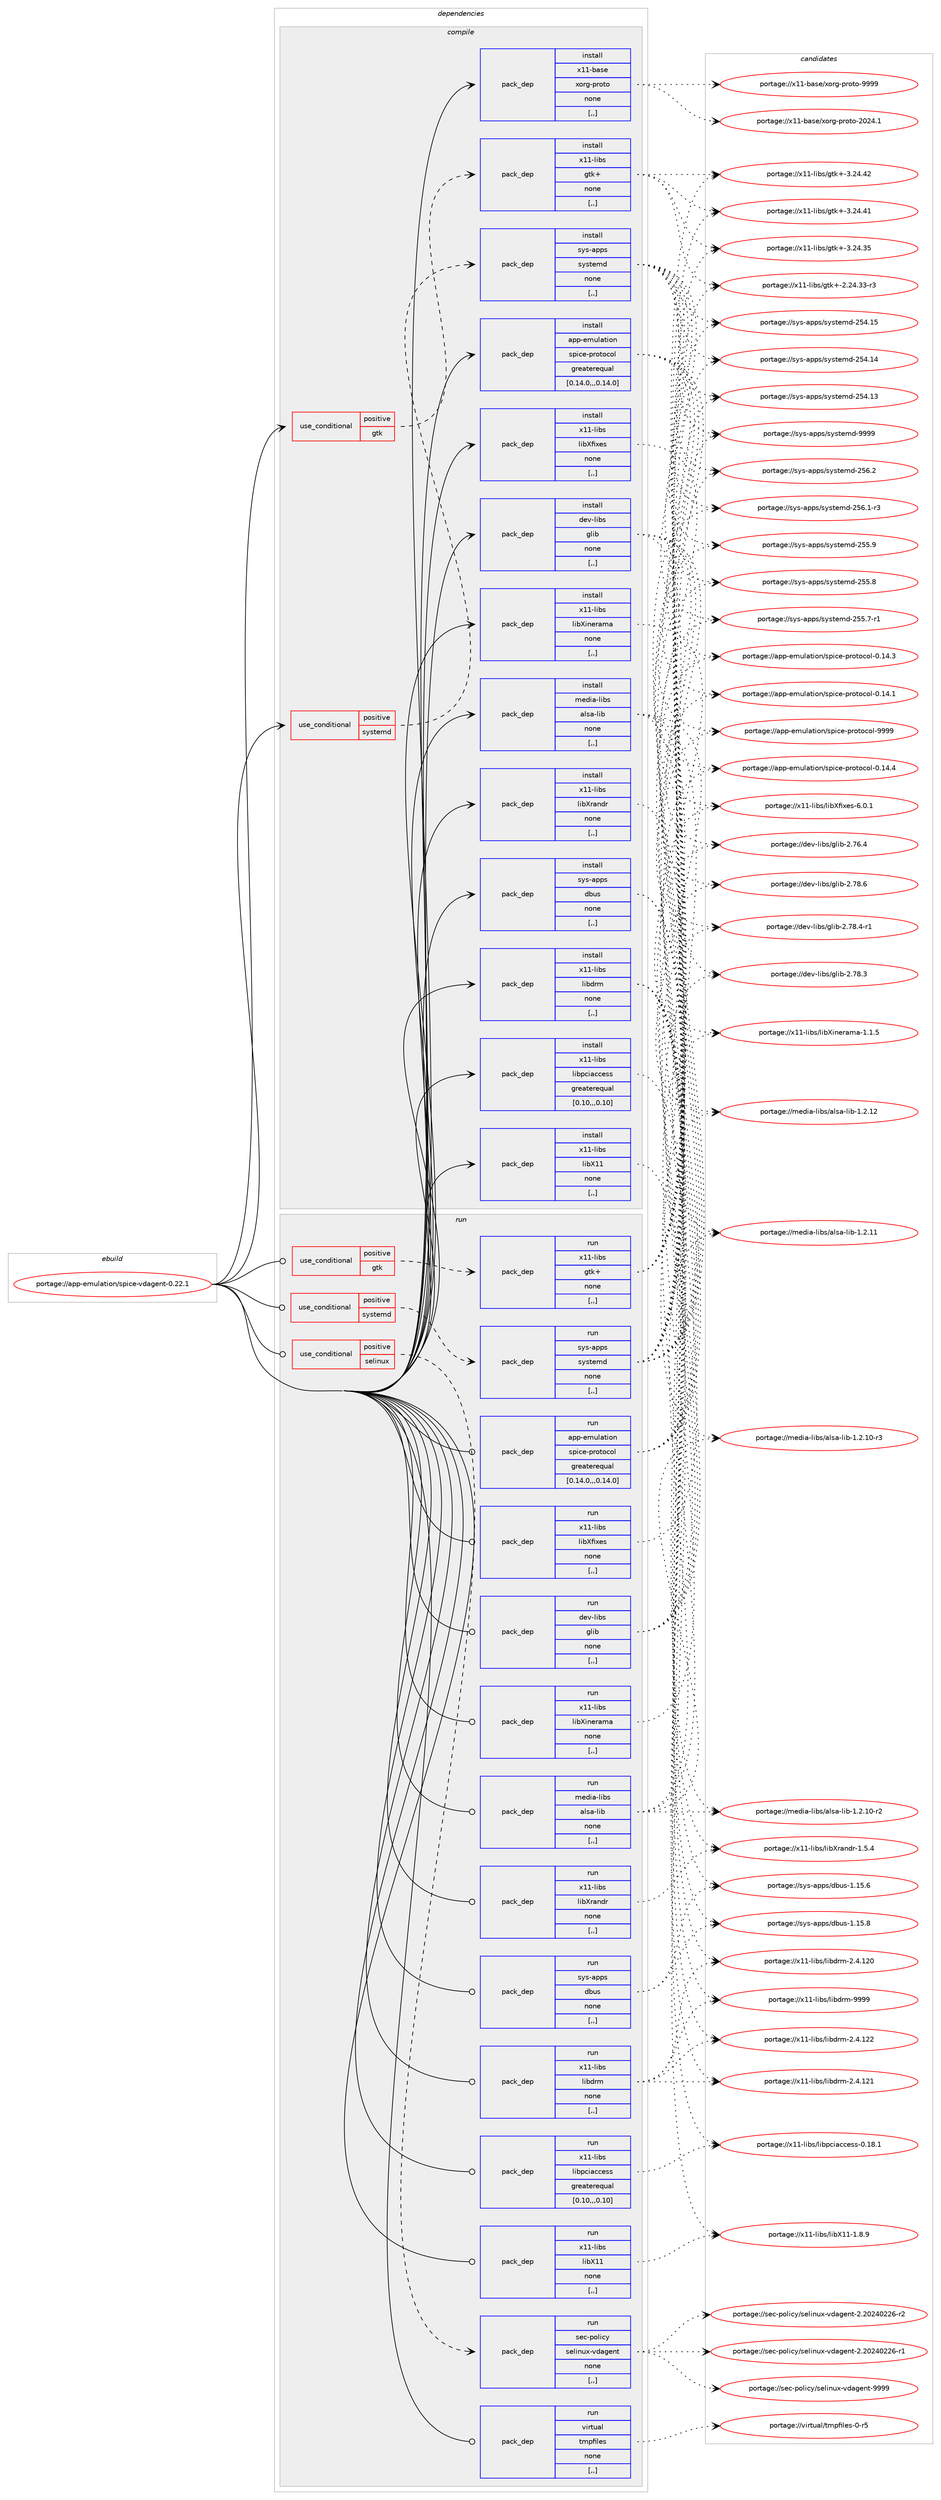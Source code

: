 digraph prolog {

# *************
# Graph options
# *************

newrank=true;
concentrate=true;
compound=true;
graph [rankdir=LR,fontname=Helvetica,fontsize=10,ranksep=1.5];#, ranksep=2.5, nodesep=0.2];
edge  [arrowhead=vee];
node  [fontname=Helvetica,fontsize=10];

# **********
# The ebuild
# **********

subgraph cluster_leftcol {
color=gray;
rank=same;
label=<<i>ebuild</i>>;
id [label="portage://app-emulation/spice-vdagent-0.22.1", color=red, width=4, href="../app-emulation/spice-vdagent-0.22.1.svg"];
}

# ****************
# The dependencies
# ****************

subgraph cluster_midcol {
color=gray;
label=<<i>dependencies</i>>;
subgraph cluster_compile {
fillcolor="#eeeeee";
style=filled;
label=<<i>compile</i>>;
subgraph cond8740 {
dependency30748 [label=<<TABLE BORDER="0" CELLBORDER="1" CELLSPACING="0" CELLPADDING="4"><TR><TD ROWSPAN="3" CELLPADDING="10">use_conditional</TD></TR><TR><TD>positive</TD></TR><TR><TD>gtk</TD></TR></TABLE>>, shape=none, color=red];
subgraph pack21684 {
dependency30749 [label=<<TABLE BORDER="0" CELLBORDER="1" CELLSPACING="0" CELLPADDING="4" WIDTH="220"><TR><TD ROWSPAN="6" CELLPADDING="30">pack_dep</TD></TR><TR><TD WIDTH="110">install</TD></TR><TR><TD>x11-libs</TD></TR><TR><TD>gtk+</TD></TR><TR><TD>none</TD></TR><TR><TD>[,,]</TD></TR></TABLE>>, shape=none, color=blue];
}
dependency30748:e -> dependency30749:w [weight=20,style="dashed",arrowhead="vee"];
}
id:e -> dependency30748:w [weight=20,style="solid",arrowhead="vee"];
subgraph cond8741 {
dependency30750 [label=<<TABLE BORDER="0" CELLBORDER="1" CELLSPACING="0" CELLPADDING="4"><TR><TD ROWSPAN="3" CELLPADDING="10">use_conditional</TD></TR><TR><TD>positive</TD></TR><TR><TD>systemd</TD></TR></TABLE>>, shape=none, color=red];
subgraph pack21685 {
dependency30751 [label=<<TABLE BORDER="0" CELLBORDER="1" CELLSPACING="0" CELLPADDING="4" WIDTH="220"><TR><TD ROWSPAN="6" CELLPADDING="30">pack_dep</TD></TR><TR><TD WIDTH="110">install</TD></TR><TR><TD>sys-apps</TD></TR><TR><TD>systemd</TD></TR><TR><TD>none</TD></TR><TR><TD>[,,]</TD></TR></TABLE>>, shape=none, color=blue];
}
dependency30750:e -> dependency30751:w [weight=20,style="dashed",arrowhead="vee"];
}
id:e -> dependency30750:w [weight=20,style="solid",arrowhead="vee"];
subgraph pack21686 {
dependency30752 [label=<<TABLE BORDER="0" CELLBORDER="1" CELLSPACING="0" CELLPADDING="4" WIDTH="220"><TR><TD ROWSPAN="6" CELLPADDING="30">pack_dep</TD></TR><TR><TD WIDTH="110">install</TD></TR><TR><TD>app-emulation</TD></TR><TR><TD>spice-protocol</TD></TR><TR><TD>greaterequal</TD></TR><TR><TD>[0.14.0,,,0.14.0]</TD></TR></TABLE>>, shape=none, color=blue];
}
id:e -> dependency30752:w [weight=20,style="solid",arrowhead="vee"];
subgraph pack21687 {
dependency30753 [label=<<TABLE BORDER="0" CELLBORDER="1" CELLSPACING="0" CELLPADDING="4" WIDTH="220"><TR><TD ROWSPAN="6" CELLPADDING="30">pack_dep</TD></TR><TR><TD WIDTH="110">install</TD></TR><TR><TD>dev-libs</TD></TR><TR><TD>glib</TD></TR><TR><TD>none</TD></TR><TR><TD>[,,]</TD></TR></TABLE>>, shape=none, color=blue];
}
id:e -> dependency30753:w [weight=20,style="solid",arrowhead="vee"];
subgraph pack21688 {
dependency30754 [label=<<TABLE BORDER="0" CELLBORDER="1" CELLSPACING="0" CELLPADDING="4" WIDTH="220"><TR><TD ROWSPAN="6" CELLPADDING="30">pack_dep</TD></TR><TR><TD WIDTH="110">install</TD></TR><TR><TD>media-libs</TD></TR><TR><TD>alsa-lib</TD></TR><TR><TD>none</TD></TR><TR><TD>[,,]</TD></TR></TABLE>>, shape=none, color=blue];
}
id:e -> dependency30754:w [weight=20,style="solid",arrowhead="vee"];
subgraph pack21689 {
dependency30755 [label=<<TABLE BORDER="0" CELLBORDER="1" CELLSPACING="0" CELLPADDING="4" WIDTH="220"><TR><TD ROWSPAN="6" CELLPADDING="30">pack_dep</TD></TR><TR><TD WIDTH="110">install</TD></TR><TR><TD>sys-apps</TD></TR><TR><TD>dbus</TD></TR><TR><TD>none</TD></TR><TR><TD>[,,]</TD></TR></TABLE>>, shape=none, color=blue];
}
id:e -> dependency30755:w [weight=20,style="solid",arrowhead="vee"];
subgraph pack21690 {
dependency30756 [label=<<TABLE BORDER="0" CELLBORDER="1" CELLSPACING="0" CELLPADDING="4" WIDTH="220"><TR><TD ROWSPAN="6" CELLPADDING="30">pack_dep</TD></TR><TR><TD WIDTH="110">install</TD></TR><TR><TD>x11-base</TD></TR><TR><TD>xorg-proto</TD></TR><TR><TD>none</TD></TR><TR><TD>[,,]</TD></TR></TABLE>>, shape=none, color=blue];
}
id:e -> dependency30756:w [weight=20,style="solid",arrowhead="vee"];
subgraph pack21691 {
dependency30757 [label=<<TABLE BORDER="0" CELLBORDER="1" CELLSPACING="0" CELLPADDING="4" WIDTH="220"><TR><TD ROWSPAN="6" CELLPADDING="30">pack_dep</TD></TR><TR><TD WIDTH="110">install</TD></TR><TR><TD>x11-libs</TD></TR><TR><TD>libX11</TD></TR><TR><TD>none</TD></TR><TR><TD>[,,]</TD></TR></TABLE>>, shape=none, color=blue];
}
id:e -> dependency30757:w [weight=20,style="solid",arrowhead="vee"];
subgraph pack21692 {
dependency30758 [label=<<TABLE BORDER="0" CELLBORDER="1" CELLSPACING="0" CELLPADDING="4" WIDTH="220"><TR><TD ROWSPAN="6" CELLPADDING="30">pack_dep</TD></TR><TR><TD WIDTH="110">install</TD></TR><TR><TD>x11-libs</TD></TR><TR><TD>libXfixes</TD></TR><TR><TD>none</TD></TR><TR><TD>[,,]</TD></TR></TABLE>>, shape=none, color=blue];
}
id:e -> dependency30758:w [weight=20,style="solid",arrowhead="vee"];
subgraph pack21693 {
dependency30759 [label=<<TABLE BORDER="0" CELLBORDER="1" CELLSPACING="0" CELLPADDING="4" WIDTH="220"><TR><TD ROWSPAN="6" CELLPADDING="30">pack_dep</TD></TR><TR><TD WIDTH="110">install</TD></TR><TR><TD>x11-libs</TD></TR><TR><TD>libXinerama</TD></TR><TR><TD>none</TD></TR><TR><TD>[,,]</TD></TR></TABLE>>, shape=none, color=blue];
}
id:e -> dependency30759:w [weight=20,style="solid",arrowhead="vee"];
subgraph pack21694 {
dependency30760 [label=<<TABLE BORDER="0" CELLBORDER="1" CELLSPACING="0" CELLPADDING="4" WIDTH="220"><TR><TD ROWSPAN="6" CELLPADDING="30">pack_dep</TD></TR><TR><TD WIDTH="110">install</TD></TR><TR><TD>x11-libs</TD></TR><TR><TD>libXrandr</TD></TR><TR><TD>none</TD></TR><TR><TD>[,,]</TD></TR></TABLE>>, shape=none, color=blue];
}
id:e -> dependency30760:w [weight=20,style="solid",arrowhead="vee"];
subgraph pack21695 {
dependency30761 [label=<<TABLE BORDER="0" CELLBORDER="1" CELLSPACING="0" CELLPADDING="4" WIDTH="220"><TR><TD ROWSPAN="6" CELLPADDING="30">pack_dep</TD></TR><TR><TD WIDTH="110">install</TD></TR><TR><TD>x11-libs</TD></TR><TR><TD>libdrm</TD></TR><TR><TD>none</TD></TR><TR><TD>[,,]</TD></TR></TABLE>>, shape=none, color=blue];
}
id:e -> dependency30761:w [weight=20,style="solid",arrowhead="vee"];
subgraph pack21696 {
dependency30762 [label=<<TABLE BORDER="0" CELLBORDER="1" CELLSPACING="0" CELLPADDING="4" WIDTH="220"><TR><TD ROWSPAN="6" CELLPADDING="30">pack_dep</TD></TR><TR><TD WIDTH="110">install</TD></TR><TR><TD>x11-libs</TD></TR><TR><TD>libpciaccess</TD></TR><TR><TD>greaterequal</TD></TR><TR><TD>[0.10,,,0.10]</TD></TR></TABLE>>, shape=none, color=blue];
}
id:e -> dependency30762:w [weight=20,style="solid",arrowhead="vee"];
}
subgraph cluster_compileandrun {
fillcolor="#eeeeee";
style=filled;
label=<<i>compile and run</i>>;
}
subgraph cluster_run {
fillcolor="#eeeeee";
style=filled;
label=<<i>run</i>>;
subgraph cond8742 {
dependency30763 [label=<<TABLE BORDER="0" CELLBORDER="1" CELLSPACING="0" CELLPADDING="4"><TR><TD ROWSPAN="3" CELLPADDING="10">use_conditional</TD></TR><TR><TD>positive</TD></TR><TR><TD>gtk</TD></TR></TABLE>>, shape=none, color=red];
subgraph pack21697 {
dependency30764 [label=<<TABLE BORDER="0" CELLBORDER="1" CELLSPACING="0" CELLPADDING="4" WIDTH="220"><TR><TD ROWSPAN="6" CELLPADDING="30">pack_dep</TD></TR><TR><TD WIDTH="110">run</TD></TR><TR><TD>x11-libs</TD></TR><TR><TD>gtk+</TD></TR><TR><TD>none</TD></TR><TR><TD>[,,]</TD></TR></TABLE>>, shape=none, color=blue];
}
dependency30763:e -> dependency30764:w [weight=20,style="dashed",arrowhead="vee"];
}
id:e -> dependency30763:w [weight=20,style="solid",arrowhead="odot"];
subgraph cond8743 {
dependency30765 [label=<<TABLE BORDER="0" CELLBORDER="1" CELLSPACING="0" CELLPADDING="4"><TR><TD ROWSPAN="3" CELLPADDING="10">use_conditional</TD></TR><TR><TD>positive</TD></TR><TR><TD>selinux</TD></TR></TABLE>>, shape=none, color=red];
subgraph pack21698 {
dependency30766 [label=<<TABLE BORDER="0" CELLBORDER="1" CELLSPACING="0" CELLPADDING="4" WIDTH="220"><TR><TD ROWSPAN="6" CELLPADDING="30">pack_dep</TD></TR><TR><TD WIDTH="110">run</TD></TR><TR><TD>sec-policy</TD></TR><TR><TD>selinux-vdagent</TD></TR><TR><TD>none</TD></TR><TR><TD>[,,]</TD></TR></TABLE>>, shape=none, color=blue];
}
dependency30765:e -> dependency30766:w [weight=20,style="dashed",arrowhead="vee"];
}
id:e -> dependency30765:w [weight=20,style="solid",arrowhead="odot"];
subgraph cond8744 {
dependency30767 [label=<<TABLE BORDER="0" CELLBORDER="1" CELLSPACING="0" CELLPADDING="4"><TR><TD ROWSPAN="3" CELLPADDING="10">use_conditional</TD></TR><TR><TD>positive</TD></TR><TR><TD>systemd</TD></TR></TABLE>>, shape=none, color=red];
subgraph pack21699 {
dependency30768 [label=<<TABLE BORDER="0" CELLBORDER="1" CELLSPACING="0" CELLPADDING="4" WIDTH="220"><TR><TD ROWSPAN="6" CELLPADDING="30">pack_dep</TD></TR><TR><TD WIDTH="110">run</TD></TR><TR><TD>sys-apps</TD></TR><TR><TD>systemd</TD></TR><TR><TD>none</TD></TR><TR><TD>[,,]</TD></TR></TABLE>>, shape=none, color=blue];
}
dependency30767:e -> dependency30768:w [weight=20,style="dashed",arrowhead="vee"];
}
id:e -> dependency30767:w [weight=20,style="solid",arrowhead="odot"];
subgraph pack21700 {
dependency30769 [label=<<TABLE BORDER="0" CELLBORDER="1" CELLSPACING="0" CELLPADDING="4" WIDTH="220"><TR><TD ROWSPAN="6" CELLPADDING="30">pack_dep</TD></TR><TR><TD WIDTH="110">run</TD></TR><TR><TD>app-emulation</TD></TR><TR><TD>spice-protocol</TD></TR><TR><TD>greaterequal</TD></TR><TR><TD>[0.14.0,,,0.14.0]</TD></TR></TABLE>>, shape=none, color=blue];
}
id:e -> dependency30769:w [weight=20,style="solid",arrowhead="odot"];
subgraph pack21701 {
dependency30770 [label=<<TABLE BORDER="0" CELLBORDER="1" CELLSPACING="0" CELLPADDING="4" WIDTH="220"><TR><TD ROWSPAN="6" CELLPADDING="30">pack_dep</TD></TR><TR><TD WIDTH="110">run</TD></TR><TR><TD>dev-libs</TD></TR><TR><TD>glib</TD></TR><TR><TD>none</TD></TR><TR><TD>[,,]</TD></TR></TABLE>>, shape=none, color=blue];
}
id:e -> dependency30770:w [weight=20,style="solid",arrowhead="odot"];
subgraph pack21702 {
dependency30771 [label=<<TABLE BORDER="0" CELLBORDER="1" CELLSPACING="0" CELLPADDING="4" WIDTH="220"><TR><TD ROWSPAN="6" CELLPADDING="30">pack_dep</TD></TR><TR><TD WIDTH="110">run</TD></TR><TR><TD>media-libs</TD></TR><TR><TD>alsa-lib</TD></TR><TR><TD>none</TD></TR><TR><TD>[,,]</TD></TR></TABLE>>, shape=none, color=blue];
}
id:e -> dependency30771:w [weight=20,style="solid",arrowhead="odot"];
subgraph pack21703 {
dependency30772 [label=<<TABLE BORDER="0" CELLBORDER="1" CELLSPACING="0" CELLPADDING="4" WIDTH="220"><TR><TD ROWSPAN="6" CELLPADDING="30">pack_dep</TD></TR><TR><TD WIDTH="110">run</TD></TR><TR><TD>sys-apps</TD></TR><TR><TD>dbus</TD></TR><TR><TD>none</TD></TR><TR><TD>[,,]</TD></TR></TABLE>>, shape=none, color=blue];
}
id:e -> dependency30772:w [weight=20,style="solid",arrowhead="odot"];
subgraph pack21704 {
dependency30773 [label=<<TABLE BORDER="0" CELLBORDER="1" CELLSPACING="0" CELLPADDING="4" WIDTH="220"><TR><TD ROWSPAN="6" CELLPADDING="30">pack_dep</TD></TR><TR><TD WIDTH="110">run</TD></TR><TR><TD>virtual</TD></TR><TR><TD>tmpfiles</TD></TR><TR><TD>none</TD></TR><TR><TD>[,,]</TD></TR></TABLE>>, shape=none, color=blue];
}
id:e -> dependency30773:w [weight=20,style="solid",arrowhead="odot"];
subgraph pack21705 {
dependency30774 [label=<<TABLE BORDER="0" CELLBORDER="1" CELLSPACING="0" CELLPADDING="4" WIDTH="220"><TR><TD ROWSPAN="6" CELLPADDING="30">pack_dep</TD></TR><TR><TD WIDTH="110">run</TD></TR><TR><TD>x11-libs</TD></TR><TR><TD>libX11</TD></TR><TR><TD>none</TD></TR><TR><TD>[,,]</TD></TR></TABLE>>, shape=none, color=blue];
}
id:e -> dependency30774:w [weight=20,style="solid",arrowhead="odot"];
subgraph pack21706 {
dependency30775 [label=<<TABLE BORDER="0" CELLBORDER="1" CELLSPACING="0" CELLPADDING="4" WIDTH="220"><TR><TD ROWSPAN="6" CELLPADDING="30">pack_dep</TD></TR><TR><TD WIDTH="110">run</TD></TR><TR><TD>x11-libs</TD></TR><TR><TD>libXfixes</TD></TR><TR><TD>none</TD></TR><TR><TD>[,,]</TD></TR></TABLE>>, shape=none, color=blue];
}
id:e -> dependency30775:w [weight=20,style="solid",arrowhead="odot"];
subgraph pack21707 {
dependency30776 [label=<<TABLE BORDER="0" CELLBORDER="1" CELLSPACING="0" CELLPADDING="4" WIDTH="220"><TR><TD ROWSPAN="6" CELLPADDING="30">pack_dep</TD></TR><TR><TD WIDTH="110">run</TD></TR><TR><TD>x11-libs</TD></TR><TR><TD>libXinerama</TD></TR><TR><TD>none</TD></TR><TR><TD>[,,]</TD></TR></TABLE>>, shape=none, color=blue];
}
id:e -> dependency30776:w [weight=20,style="solid",arrowhead="odot"];
subgraph pack21708 {
dependency30777 [label=<<TABLE BORDER="0" CELLBORDER="1" CELLSPACING="0" CELLPADDING="4" WIDTH="220"><TR><TD ROWSPAN="6" CELLPADDING="30">pack_dep</TD></TR><TR><TD WIDTH="110">run</TD></TR><TR><TD>x11-libs</TD></TR><TR><TD>libXrandr</TD></TR><TR><TD>none</TD></TR><TR><TD>[,,]</TD></TR></TABLE>>, shape=none, color=blue];
}
id:e -> dependency30777:w [weight=20,style="solid",arrowhead="odot"];
subgraph pack21709 {
dependency30778 [label=<<TABLE BORDER="0" CELLBORDER="1" CELLSPACING="0" CELLPADDING="4" WIDTH="220"><TR><TD ROWSPAN="6" CELLPADDING="30">pack_dep</TD></TR><TR><TD WIDTH="110">run</TD></TR><TR><TD>x11-libs</TD></TR><TR><TD>libdrm</TD></TR><TR><TD>none</TD></TR><TR><TD>[,,]</TD></TR></TABLE>>, shape=none, color=blue];
}
id:e -> dependency30778:w [weight=20,style="solid",arrowhead="odot"];
subgraph pack21710 {
dependency30779 [label=<<TABLE BORDER="0" CELLBORDER="1" CELLSPACING="0" CELLPADDING="4" WIDTH="220"><TR><TD ROWSPAN="6" CELLPADDING="30">pack_dep</TD></TR><TR><TD WIDTH="110">run</TD></TR><TR><TD>x11-libs</TD></TR><TR><TD>libpciaccess</TD></TR><TR><TD>greaterequal</TD></TR><TR><TD>[0.10,,,0.10]</TD></TR></TABLE>>, shape=none, color=blue];
}
id:e -> dependency30779:w [weight=20,style="solid",arrowhead="odot"];
}
}

# **************
# The candidates
# **************

subgraph cluster_choices {
rank=same;
color=gray;
label=<<i>candidates</i>>;

subgraph choice21684 {
color=black;
nodesep=1;
choice1204949451081059811547103116107434551465052465250 [label="portage://x11-libs/gtk+-3.24.42", color=red, width=4,href="../x11-libs/gtk+-3.24.42.svg"];
choice1204949451081059811547103116107434551465052465249 [label="portage://x11-libs/gtk+-3.24.41", color=red, width=4,href="../x11-libs/gtk+-3.24.41.svg"];
choice1204949451081059811547103116107434551465052465153 [label="portage://x11-libs/gtk+-3.24.35", color=red, width=4,href="../x11-libs/gtk+-3.24.35.svg"];
choice12049494510810598115471031161074345504650524651514511451 [label="portage://x11-libs/gtk+-2.24.33-r3", color=red, width=4,href="../x11-libs/gtk+-2.24.33-r3.svg"];
dependency30749:e -> choice1204949451081059811547103116107434551465052465250:w [style=dotted,weight="100"];
dependency30749:e -> choice1204949451081059811547103116107434551465052465249:w [style=dotted,weight="100"];
dependency30749:e -> choice1204949451081059811547103116107434551465052465153:w [style=dotted,weight="100"];
dependency30749:e -> choice12049494510810598115471031161074345504650524651514511451:w [style=dotted,weight="100"];
}
subgraph choice21685 {
color=black;
nodesep=1;
choice1151211154597112112115471151211151161011091004557575757 [label="portage://sys-apps/systemd-9999", color=red, width=4,href="../sys-apps/systemd-9999.svg"];
choice115121115459711211211547115121115116101109100455053544650 [label="portage://sys-apps/systemd-256.2", color=red, width=4,href="../sys-apps/systemd-256.2.svg"];
choice1151211154597112112115471151211151161011091004550535446494511451 [label="portage://sys-apps/systemd-256.1-r3", color=red, width=4,href="../sys-apps/systemd-256.1-r3.svg"];
choice115121115459711211211547115121115116101109100455053534657 [label="portage://sys-apps/systemd-255.9", color=red, width=4,href="../sys-apps/systemd-255.9.svg"];
choice115121115459711211211547115121115116101109100455053534656 [label="portage://sys-apps/systemd-255.8", color=red, width=4,href="../sys-apps/systemd-255.8.svg"];
choice1151211154597112112115471151211151161011091004550535346554511449 [label="portage://sys-apps/systemd-255.7-r1", color=red, width=4,href="../sys-apps/systemd-255.7-r1.svg"];
choice11512111545971121121154711512111511610110910045505352464953 [label="portage://sys-apps/systemd-254.15", color=red, width=4,href="../sys-apps/systemd-254.15.svg"];
choice11512111545971121121154711512111511610110910045505352464952 [label="portage://sys-apps/systemd-254.14", color=red, width=4,href="../sys-apps/systemd-254.14.svg"];
choice11512111545971121121154711512111511610110910045505352464951 [label="portage://sys-apps/systemd-254.13", color=red, width=4,href="../sys-apps/systemd-254.13.svg"];
dependency30751:e -> choice1151211154597112112115471151211151161011091004557575757:w [style=dotted,weight="100"];
dependency30751:e -> choice115121115459711211211547115121115116101109100455053544650:w [style=dotted,weight="100"];
dependency30751:e -> choice1151211154597112112115471151211151161011091004550535446494511451:w [style=dotted,weight="100"];
dependency30751:e -> choice115121115459711211211547115121115116101109100455053534657:w [style=dotted,weight="100"];
dependency30751:e -> choice115121115459711211211547115121115116101109100455053534656:w [style=dotted,weight="100"];
dependency30751:e -> choice1151211154597112112115471151211151161011091004550535346554511449:w [style=dotted,weight="100"];
dependency30751:e -> choice11512111545971121121154711512111511610110910045505352464953:w [style=dotted,weight="100"];
dependency30751:e -> choice11512111545971121121154711512111511610110910045505352464952:w [style=dotted,weight="100"];
dependency30751:e -> choice11512111545971121121154711512111511610110910045505352464951:w [style=dotted,weight="100"];
}
subgraph choice21686 {
color=black;
nodesep=1;
choice971121124510110911710897116105111110471151121059910145112114111116111991111084557575757 [label="portage://app-emulation/spice-protocol-9999", color=red, width=4,href="../app-emulation/spice-protocol-9999.svg"];
choice9711211245101109117108971161051111104711511210599101451121141111161119911110845484649524652 [label="portage://app-emulation/spice-protocol-0.14.4", color=red, width=4,href="../app-emulation/spice-protocol-0.14.4.svg"];
choice9711211245101109117108971161051111104711511210599101451121141111161119911110845484649524651 [label="portage://app-emulation/spice-protocol-0.14.3", color=red, width=4,href="../app-emulation/spice-protocol-0.14.3.svg"];
choice9711211245101109117108971161051111104711511210599101451121141111161119911110845484649524649 [label="portage://app-emulation/spice-protocol-0.14.1", color=red, width=4,href="../app-emulation/spice-protocol-0.14.1.svg"];
dependency30752:e -> choice971121124510110911710897116105111110471151121059910145112114111116111991111084557575757:w [style=dotted,weight="100"];
dependency30752:e -> choice9711211245101109117108971161051111104711511210599101451121141111161119911110845484649524652:w [style=dotted,weight="100"];
dependency30752:e -> choice9711211245101109117108971161051111104711511210599101451121141111161119911110845484649524651:w [style=dotted,weight="100"];
dependency30752:e -> choice9711211245101109117108971161051111104711511210599101451121141111161119911110845484649524649:w [style=dotted,weight="100"];
}
subgraph choice21687 {
color=black;
nodesep=1;
choice1001011184510810598115471031081059845504655564654 [label="portage://dev-libs/glib-2.78.6", color=red, width=4,href="../dev-libs/glib-2.78.6.svg"];
choice10010111845108105981154710310810598455046555646524511449 [label="portage://dev-libs/glib-2.78.4-r1", color=red, width=4,href="../dev-libs/glib-2.78.4-r1.svg"];
choice1001011184510810598115471031081059845504655564651 [label="portage://dev-libs/glib-2.78.3", color=red, width=4,href="../dev-libs/glib-2.78.3.svg"];
choice1001011184510810598115471031081059845504655544652 [label="portage://dev-libs/glib-2.76.4", color=red, width=4,href="../dev-libs/glib-2.76.4.svg"];
dependency30753:e -> choice1001011184510810598115471031081059845504655564654:w [style=dotted,weight="100"];
dependency30753:e -> choice10010111845108105981154710310810598455046555646524511449:w [style=dotted,weight="100"];
dependency30753:e -> choice1001011184510810598115471031081059845504655564651:w [style=dotted,weight="100"];
dependency30753:e -> choice1001011184510810598115471031081059845504655544652:w [style=dotted,weight="100"];
}
subgraph choice21688 {
color=black;
nodesep=1;
choice109101100105974510810598115479710811597451081059845494650464950 [label="portage://media-libs/alsa-lib-1.2.12", color=red, width=4,href="../media-libs/alsa-lib-1.2.12.svg"];
choice109101100105974510810598115479710811597451081059845494650464949 [label="portage://media-libs/alsa-lib-1.2.11", color=red, width=4,href="../media-libs/alsa-lib-1.2.11.svg"];
choice1091011001059745108105981154797108115974510810598454946504649484511451 [label="portage://media-libs/alsa-lib-1.2.10-r3", color=red, width=4,href="../media-libs/alsa-lib-1.2.10-r3.svg"];
choice1091011001059745108105981154797108115974510810598454946504649484511450 [label="portage://media-libs/alsa-lib-1.2.10-r2", color=red, width=4,href="../media-libs/alsa-lib-1.2.10-r2.svg"];
dependency30754:e -> choice109101100105974510810598115479710811597451081059845494650464950:w [style=dotted,weight="100"];
dependency30754:e -> choice109101100105974510810598115479710811597451081059845494650464949:w [style=dotted,weight="100"];
dependency30754:e -> choice1091011001059745108105981154797108115974510810598454946504649484511451:w [style=dotted,weight="100"];
dependency30754:e -> choice1091011001059745108105981154797108115974510810598454946504649484511450:w [style=dotted,weight="100"];
}
subgraph choice21689 {
color=black;
nodesep=1;
choice1151211154597112112115471009811711545494649534656 [label="portage://sys-apps/dbus-1.15.8", color=red, width=4,href="../sys-apps/dbus-1.15.8.svg"];
choice1151211154597112112115471009811711545494649534654 [label="portage://sys-apps/dbus-1.15.6", color=red, width=4,href="../sys-apps/dbus-1.15.6.svg"];
dependency30755:e -> choice1151211154597112112115471009811711545494649534656:w [style=dotted,weight="100"];
dependency30755:e -> choice1151211154597112112115471009811711545494649534654:w [style=dotted,weight="100"];
}
subgraph choice21690 {
color=black;
nodesep=1;
choice120494945989711510147120111114103451121141111161114557575757 [label="portage://x11-base/xorg-proto-9999", color=red, width=4,href="../x11-base/xorg-proto-9999.svg"];
choice1204949459897115101471201111141034511211411111611145504850524649 [label="portage://x11-base/xorg-proto-2024.1", color=red, width=4,href="../x11-base/xorg-proto-2024.1.svg"];
dependency30756:e -> choice120494945989711510147120111114103451121141111161114557575757:w [style=dotted,weight="100"];
dependency30756:e -> choice1204949459897115101471201111141034511211411111611145504850524649:w [style=dotted,weight="100"];
}
subgraph choice21691 {
color=black;
nodesep=1;
choice120494945108105981154710810598884949454946564657 [label="portage://x11-libs/libX11-1.8.9", color=red, width=4,href="../x11-libs/libX11-1.8.9.svg"];
dependency30757:e -> choice120494945108105981154710810598884949454946564657:w [style=dotted,weight="100"];
}
subgraph choice21692 {
color=black;
nodesep=1;
choice12049494510810598115471081059888102105120101115455446484649 [label="portage://x11-libs/libXfixes-6.0.1", color=red, width=4,href="../x11-libs/libXfixes-6.0.1.svg"];
dependency30758:e -> choice12049494510810598115471081059888102105120101115455446484649:w [style=dotted,weight="100"];
}
subgraph choice21693 {
color=black;
nodesep=1;
choice120494945108105981154710810598881051101011149710997454946494653 [label="portage://x11-libs/libXinerama-1.1.5", color=red, width=4,href="../x11-libs/libXinerama-1.1.5.svg"];
dependency30759:e -> choice120494945108105981154710810598881051101011149710997454946494653:w [style=dotted,weight="100"];
}
subgraph choice21694 {
color=black;
nodesep=1;
choice1204949451081059811547108105988811497110100114454946534652 [label="portage://x11-libs/libXrandr-1.5.4", color=red, width=4,href="../x11-libs/libXrandr-1.5.4.svg"];
dependency30760:e -> choice1204949451081059811547108105988811497110100114454946534652:w [style=dotted,weight="100"];
}
subgraph choice21695 {
color=black;
nodesep=1;
choice1204949451081059811547108105981001141094557575757 [label="portage://x11-libs/libdrm-9999", color=red, width=4,href="../x11-libs/libdrm-9999.svg"];
choice1204949451081059811547108105981001141094550465246495050 [label="portage://x11-libs/libdrm-2.4.122", color=red, width=4,href="../x11-libs/libdrm-2.4.122.svg"];
choice1204949451081059811547108105981001141094550465246495049 [label="portage://x11-libs/libdrm-2.4.121", color=red, width=4,href="../x11-libs/libdrm-2.4.121.svg"];
choice1204949451081059811547108105981001141094550465246495048 [label="portage://x11-libs/libdrm-2.4.120", color=red, width=4,href="../x11-libs/libdrm-2.4.120.svg"];
dependency30761:e -> choice1204949451081059811547108105981001141094557575757:w [style=dotted,weight="100"];
dependency30761:e -> choice1204949451081059811547108105981001141094550465246495050:w [style=dotted,weight="100"];
dependency30761:e -> choice1204949451081059811547108105981001141094550465246495049:w [style=dotted,weight="100"];
dependency30761:e -> choice1204949451081059811547108105981001141094550465246495048:w [style=dotted,weight="100"];
}
subgraph choice21696 {
color=black;
nodesep=1;
choice1204949451081059811547108105981129910597999910111511545484649564649 [label="portage://x11-libs/libpciaccess-0.18.1", color=red, width=4,href="../x11-libs/libpciaccess-0.18.1.svg"];
dependency30762:e -> choice1204949451081059811547108105981129910597999910111511545484649564649:w [style=dotted,weight="100"];
}
subgraph choice21697 {
color=black;
nodesep=1;
choice1204949451081059811547103116107434551465052465250 [label="portage://x11-libs/gtk+-3.24.42", color=red, width=4,href="../x11-libs/gtk+-3.24.42.svg"];
choice1204949451081059811547103116107434551465052465249 [label="portage://x11-libs/gtk+-3.24.41", color=red, width=4,href="../x11-libs/gtk+-3.24.41.svg"];
choice1204949451081059811547103116107434551465052465153 [label="portage://x11-libs/gtk+-3.24.35", color=red, width=4,href="../x11-libs/gtk+-3.24.35.svg"];
choice12049494510810598115471031161074345504650524651514511451 [label="portage://x11-libs/gtk+-2.24.33-r3", color=red, width=4,href="../x11-libs/gtk+-2.24.33-r3.svg"];
dependency30764:e -> choice1204949451081059811547103116107434551465052465250:w [style=dotted,weight="100"];
dependency30764:e -> choice1204949451081059811547103116107434551465052465249:w [style=dotted,weight="100"];
dependency30764:e -> choice1204949451081059811547103116107434551465052465153:w [style=dotted,weight="100"];
dependency30764:e -> choice12049494510810598115471031161074345504650524651514511451:w [style=dotted,weight="100"];
}
subgraph choice21698 {
color=black;
nodesep=1;
choice1151019945112111108105991214711510110810511011712045118100971031011101164557575757 [label="portage://sec-policy/selinux-vdagent-9999", color=red, width=4,href="../sec-policy/selinux-vdagent-9999.svg"];
choice11510199451121111081059912147115101108105110117120451181009710310111011645504650485052485050544511450 [label="portage://sec-policy/selinux-vdagent-2.20240226-r2", color=red, width=4,href="../sec-policy/selinux-vdagent-2.20240226-r2.svg"];
choice11510199451121111081059912147115101108105110117120451181009710310111011645504650485052485050544511449 [label="portage://sec-policy/selinux-vdagent-2.20240226-r1", color=red, width=4,href="../sec-policy/selinux-vdagent-2.20240226-r1.svg"];
dependency30766:e -> choice1151019945112111108105991214711510110810511011712045118100971031011101164557575757:w [style=dotted,weight="100"];
dependency30766:e -> choice11510199451121111081059912147115101108105110117120451181009710310111011645504650485052485050544511450:w [style=dotted,weight="100"];
dependency30766:e -> choice11510199451121111081059912147115101108105110117120451181009710310111011645504650485052485050544511449:w [style=dotted,weight="100"];
}
subgraph choice21699 {
color=black;
nodesep=1;
choice1151211154597112112115471151211151161011091004557575757 [label="portage://sys-apps/systemd-9999", color=red, width=4,href="../sys-apps/systemd-9999.svg"];
choice115121115459711211211547115121115116101109100455053544650 [label="portage://sys-apps/systemd-256.2", color=red, width=4,href="../sys-apps/systemd-256.2.svg"];
choice1151211154597112112115471151211151161011091004550535446494511451 [label="portage://sys-apps/systemd-256.1-r3", color=red, width=4,href="../sys-apps/systemd-256.1-r3.svg"];
choice115121115459711211211547115121115116101109100455053534657 [label="portage://sys-apps/systemd-255.9", color=red, width=4,href="../sys-apps/systemd-255.9.svg"];
choice115121115459711211211547115121115116101109100455053534656 [label="portage://sys-apps/systemd-255.8", color=red, width=4,href="../sys-apps/systemd-255.8.svg"];
choice1151211154597112112115471151211151161011091004550535346554511449 [label="portage://sys-apps/systemd-255.7-r1", color=red, width=4,href="../sys-apps/systemd-255.7-r1.svg"];
choice11512111545971121121154711512111511610110910045505352464953 [label="portage://sys-apps/systemd-254.15", color=red, width=4,href="../sys-apps/systemd-254.15.svg"];
choice11512111545971121121154711512111511610110910045505352464952 [label="portage://sys-apps/systemd-254.14", color=red, width=4,href="../sys-apps/systemd-254.14.svg"];
choice11512111545971121121154711512111511610110910045505352464951 [label="portage://sys-apps/systemd-254.13", color=red, width=4,href="../sys-apps/systemd-254.13.svg"];
dependency30768:e -> choice1151211154597112112115471151211151161011091004557575757:w [style=dotted,weight="100"];
dependency30768:e -> choice115121115459711211211547115121115116101109100455053544650:w [style=dotted,weight="100"];
dependency30768:e -> choice1151211154597112112115471151211151161011091004550535446494511451:w [style=dotted,weight="100"];
dependency30768:e -> choice115121115459711211211547115121115116101109100455053534657:w [style=dotted,weight="100"];
dependency30768:e -> choice115121115459711211211547115121115116101109100455053534656:w [style=dotted,weight="100"];
dependency30768:e -> choice1151211154597112112115471151211151161011091004550535346554511449:w [style=dotted,weight="100"];
dependency30768:e -> choice11512111545971121121154711512111511610110910045505352464953:w [style=dotted,weight="100"];
dependency30768:e -> choice11512111545971121121154711512111511610110910045505352464952:w [style=dotted,weight="100"];
dependency30768:e -> choice11512111545971121121154711512111511610110910045505352464951:w [style=dotted,weight="100"];
}
subgraph choice21700 {
color=black;
nodesep=1;
choice971121124510110911710897116105111110471151121059910145112114111116111991111084557575757 [label="portage://app-emulation/spice-protocol-9999", color=red, width=4,href="../app-emulation/spice-protocol-9999.svg"];
choice9711211245101109117108971161051111104711511210599101451121141111161119911110845484649524652 [label="portage://app-emulation/spice-protocol-0.14.4", color=red, width=4,href="../app-emulation/spice-protocol-0.14.4.svg"];
choice9711211245101109117108971161051111104711511210599101451121141111161119911110845484649524651 [label="portage://app-emulation/spice-protocol-0.14.3", color=red, width=4,href="../app-emulation/spice-protocol-0.14.3.svg"];
choice9711211245101109117108971161051111104711511210599101451121141111161119911110845484649524649 [label="portage://app-emulation/spice-protocol-0.14.1", color=red, width=4,href="../app-emulation/spice-protocol-0.14.1.svg"];
dependency30769:e -> choice971121124510110911710897116105111110471151121059910145112114111116111991111084557575757:w [style=dotted,weight="100"];
dependency30769:e -> choice9711211245101109117108971161051111104711511210599101451121141111161119911110845484649524652:w [style=dotted,weight="100"];
dependency30769:e -> choice9711211245101109117108971161051111104711511210599101451121141111161119911110845484649524651:w [style=dotted,weight="100"];
dependency30769:e -> choice9711211245101109117108971161051111104711511210599101451121141111161119911110845484649524649:w [style=dotted,weight="100"];
}
subgraph choice21701 {
color=black;
nodesep=1;
choice1001011184510810598115471031081059845504655564654 [label="portage://dev-libs/glib-2.78.6", color=red, width=4,href="../dev-libs/glib-2.78.6.svg"];
choice10010111845108105981154710310810598455046555646524511449 [label="portage://dev-libs/glib-2.78.4-r1", color=red, width=4,href="../dev-libs/glib-2.78.4-r1.svg"];
choice1001011184510810598115471031081059845504655564651 [label="portage://dev-libs/glib-2.78.3", color=red, width=4,href="../dev-libs/glib-2.78.3.svg"];
choice1001011184510810598115471031081059845504655544652 [label="portage://dev-libs/glib-2.76.4", color=red, width=4,href="../dev-libs/glib-2.76.4.svg"];
dependency30770:e -> choice1001011184510810598115471031081059845504655564654:w [style=dotted,weight="100"];
dependency30770:e -> choice10010111845108105981154710310810598455046555646524511449:w [style=dotted,weight="100"];
dependency30770:e -> choice1001011184510810598115471031081059845504655564651:w [style=dotted,weight="100"];
dependency30770:e -> choice1001011184510810598115471031081059845504655544652:w [style=dotted,weight="100"];
}
subgraph choice21702 {
color=black;
nodesep=1;
choice109101100105974510810598115479710811597451081059845494650464950 [label="portage://media-libs/alsa-lib-1.2.12", color=red, width=4,href="../media-libs/alsa-lib-1.2.12.svg"];
choice109101100105974510810598115479710811597451081059845494650464949 [label="portage://media-libs/alsa-lib-1.2.11", color=red, width=4,href="../media-libs/alsa-lib-1.2.11.svg"];
choice1091011001059745108105981154797108115974510810598454946504649484511451 [label="portage://media-libs/alsa-lib-1.2.10-r3", color=red, width=4,href="../media-libs/alsa-lib-1.2.10-r3.svg"];
choice1091011001059745108105981154797108115974510810598454946504649484511450 [label="portage://media-libs/alsa-lib-1.2.10-r2", color=red, width=4,href="../media-libs/alsa-lib-1.2.10-r2.svg"];
dependency30771:e -> choice109101100105974510810598115479710811597451081059845494650464950:w [style=dotted,weight="100"];
dependency30771:e -> choice109101100105974510810598115479710811597451081059845494650464949:w [style=dotted,weight="100"];
dependency30771:e -> choice1091011001059745108105981154797108115974510810598454946504649484511451:w [style=dotted,weight="100"];
dependency30771:e -> choice1091011001059745108105981154797108115974510810598454946504649484511450:w [style=dotted,weight="100"];
}
subgraph choice21703 {
color=black;
nodesep=1;
choice1151211154597112112115471009811711545494649534656 [label="portage://sys-apps/dbus-1.15.8", color=red, width=4,href="../sys-apps/dbus-1.15.8.svg"];
choice1151211154597112112115471009811711545494649534654 [label="portage://sys-apps/dbus-1.15.6", color=red, width=4,href="../sys-apps/dbus-1.15.6.svg"];
dependency30772:e -> choice1151211154597112112115471009811711545494649534656:w [style=dotted,weight="100"];
dependency30772:e -> choice1151211154597112112115471009811711545494649534654:w [style=dotted,weight="100"];
}
subgraph choice21704 {
color=black;
nodesep=1;
choice118105114116117971084711610911210210510810111545484511453 [label="portage://virtual/tmpfiles-0-r5", color=red, width=4,href="../virtual/tmpfiles-0-r5.svg"];
dependency30773:e -> choice118105114116117971084711610911210210510810111545484511453:w [style=dotted,weight="100"];
}
subgraph choice21705 {
color=black;
nodesep=1;
choice120494945108105981154710810598884949454946564657 [label="portage://x11-libs/libX11-1.8.9", color=red, width=4,href="../x11-libs/libX11-1.8.9.svg"];
dependency30774:e -> choice120494945108105981154710810598884949454946564657:w [style=dotted,weight="100"];
}
subgraph choice21706 {
color=black;
nodesep=1;
choice12049494510810598115471081059888102105120101115455446484649 [label="portage://x11-libs/libXfixes-6.0.1", color=red, width=4,href="../x11-libs/libXfixes-6.0.1.svg"];
dependency30775:e -> choice12049494510810598115471081059888102105120101115455446484649:w [style=dotted,weight="100"];
}
subgraph choice21707 {
color=black;
nodesep=1;
choice120494945108105981154710810598881051101011149710997454946494653 [label="portage://x11-libs/libXinerama-1.1.5", color=red, width=4,href="../x11-libs/libXinerama-1.1.5.svg"];
dependency30776:e -> choice120494945108105981154710810598881051101011149710997454946494653:w [style=dotted,weight="100"];
}
subgraph choice21708 {
color=black;
nodesep=1;
choice1204949451081059811547108105988811497110100114454946534652 [label="portage://x11-libs/libXrandr-1.5.4", color=red, width=4,href="../x11-libs/libXrandr-1.5.4.svg"];
dependency30777:e -> choice1204949451081059811547108105988811497110100114454946534652:w [style=dotted,weight="100"];
}
subgraph choice21709 {
color=black;
nodesep=1;
choice1204949451081059811547108105981001141094557575757 [label="portage://x11-libs/libdrm-9999", color=red, width=4,href="../x11-libs/libdrm-9999.svg"];
choice1204949451081059811547108105981001141094550465246495050 [label="portage://x11-libs/libdrm-2.4.122", color=red, width=4,href="../x11-libs/libdrm-2.4.122.svg"];
choice1204949451081059811547108105981001141094550465246495049 [label="portage://x11-libs/libdrm-2.4.121", color=red, width=4,href="../x11-libs/libdrm-2.4.121.svg"];
choice1204949451081059811547108105981001141094550465246495048 [label="portage://x11-libs/libdrm-2.4.120", color=red, width=4,href="../x11-libs/libdrm-2.4.120.svg"];
dependency30778:e -> choice1204949451081059811547108105981001141094557575757:w [style=dotted,weight="100"];
dependency30778:e -> choice1204949451081059811547108105981001141094550465246495050:w [style=dotted,weight="100"];
dependency30778:e -> choice1204949451081059811547108105981001141094550465246495049:w [style=dotted,weight="100"];
dependency30778:e -> choice1204949451081059811547108105981001141094550465246495048:w [style=dotted,weight="100"];
}
subgraph choice21710 {
color=black;
nodesep=1;
choice1204949451081059811547108105981129910597999910111511545484649564649 [label="portage://x11-libs/libpciaccess-0.18.1", color=red, width=4,href="../x11-libs/libpciaccess-0.18.1.svg"];
dependency30779:e -> choice1204949451081059811547108105981129910597999910111511545484649564649:w [style=dotted,weight="100"];
}
}

}
